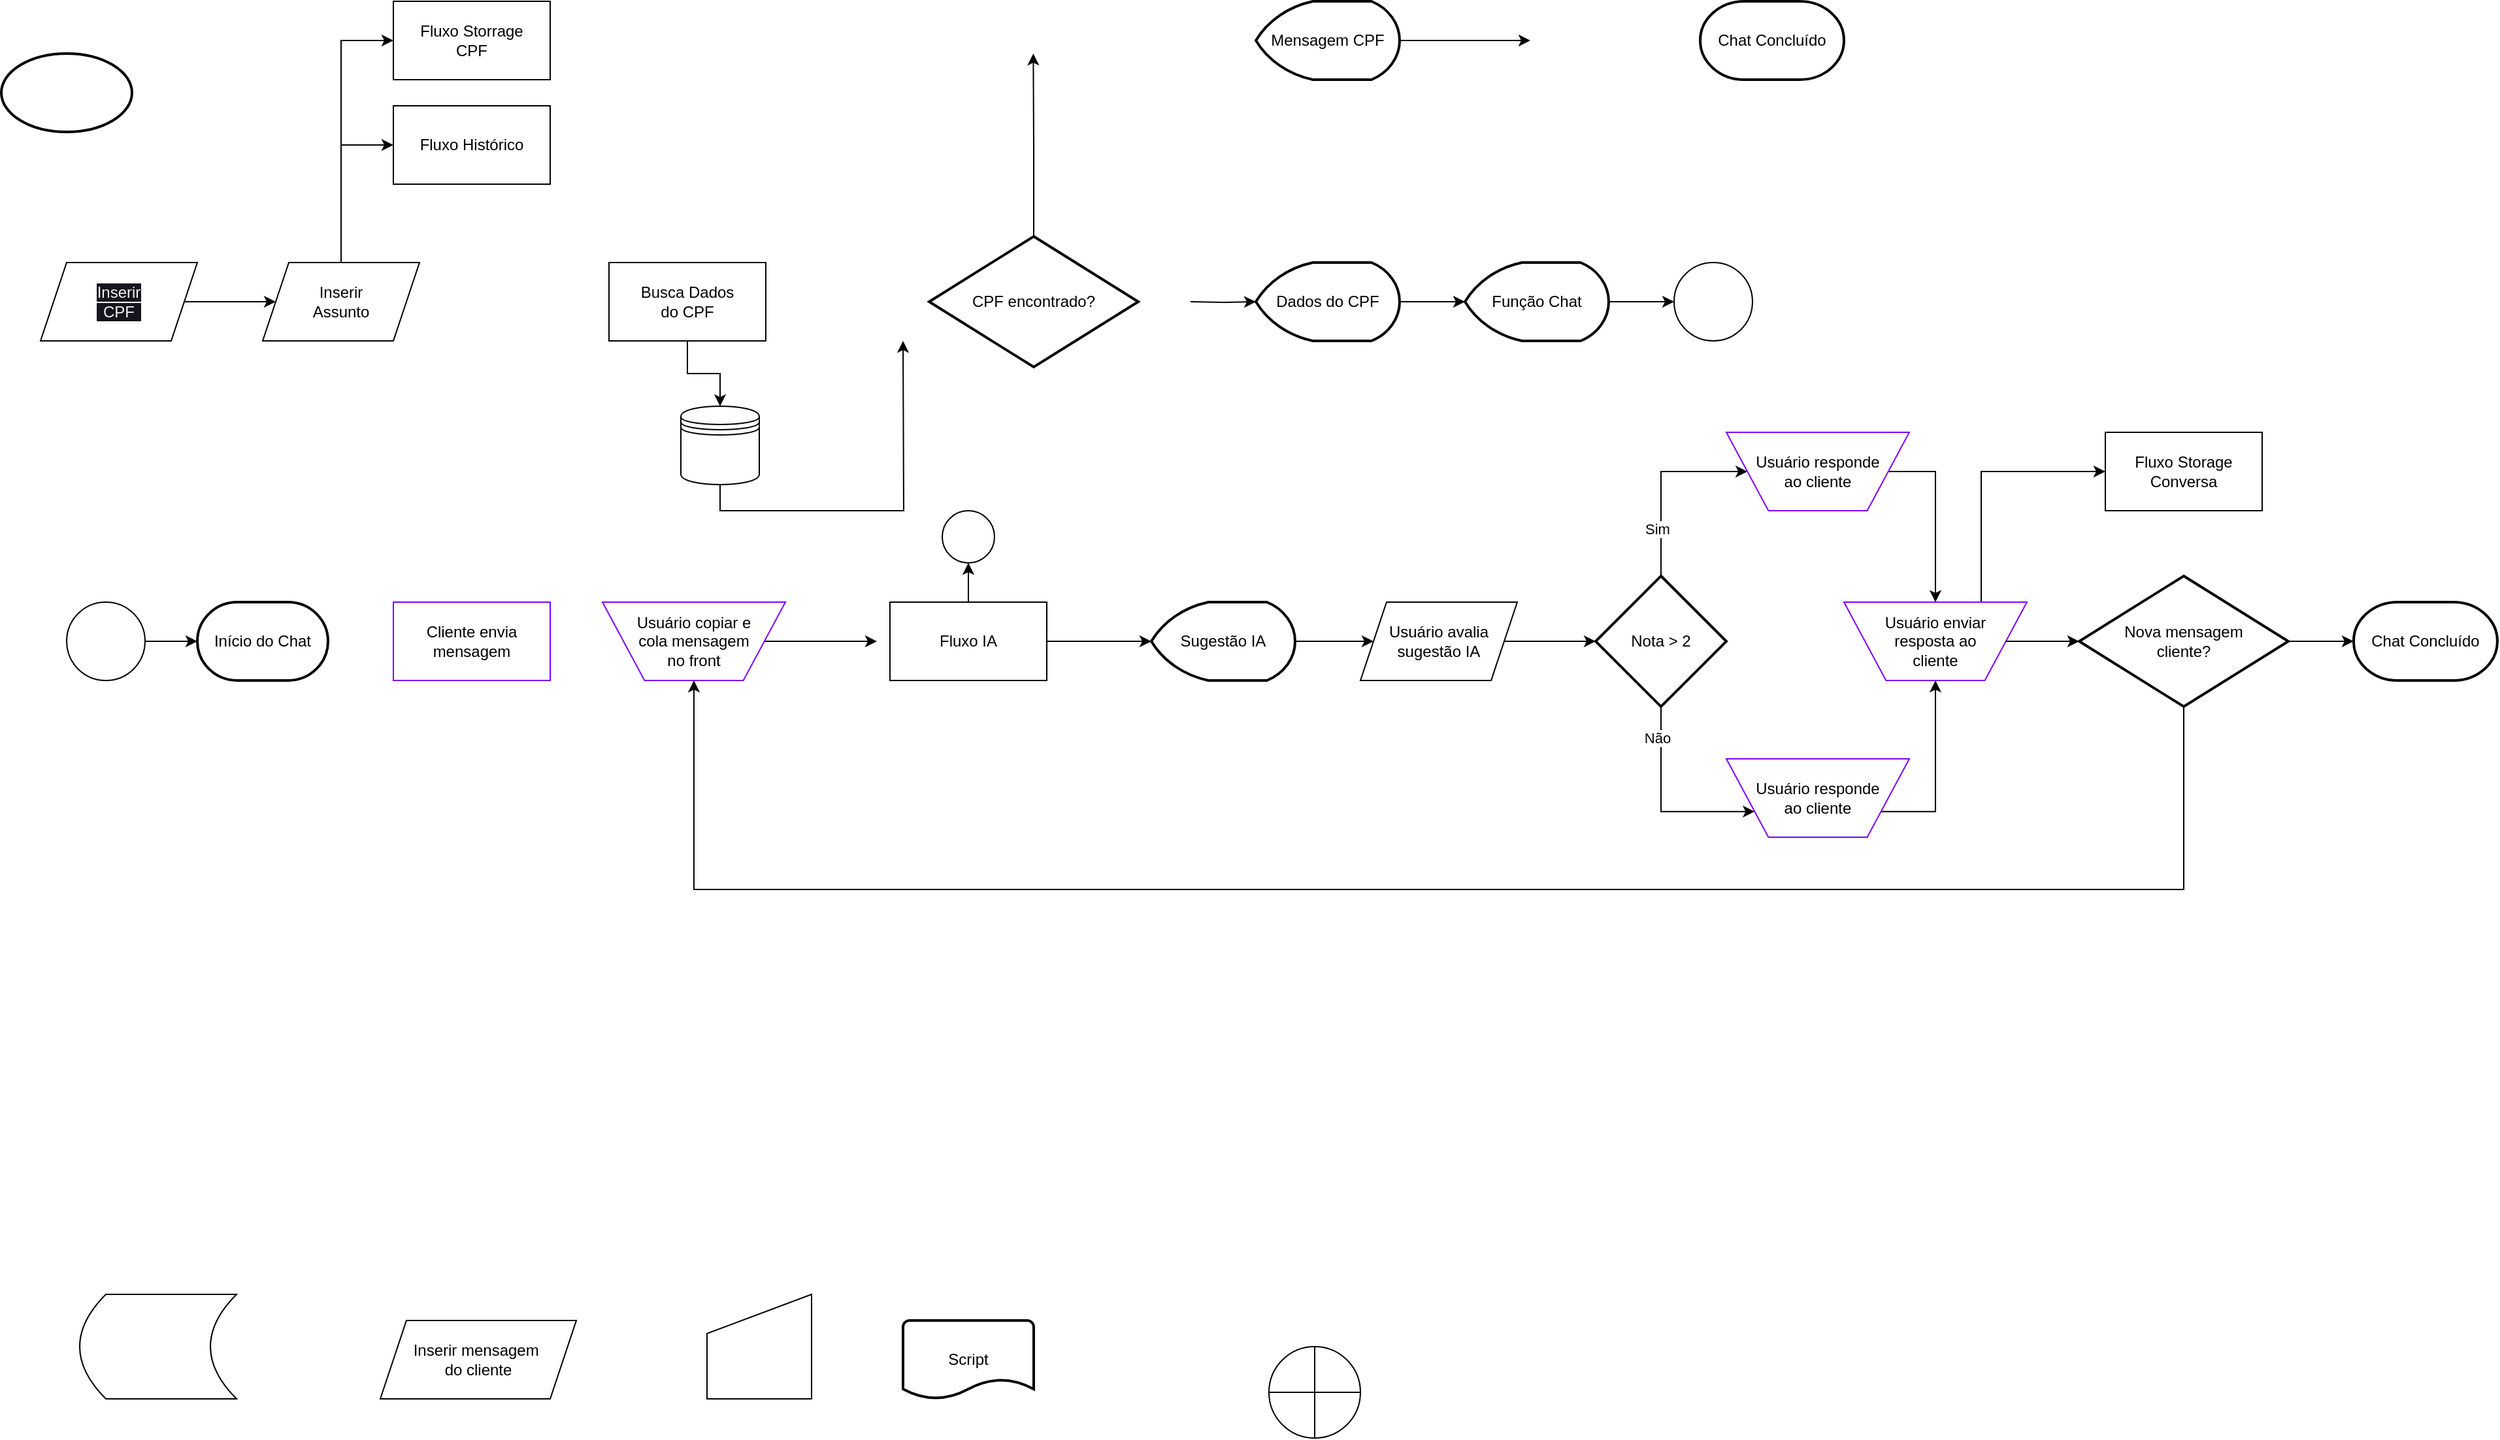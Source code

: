 <mxfile version="24.4.7" type="device">
  <diagram name="Página-1" id="hP-HWt-53DsCGd-eT1zN">
    <mxGraphModel dx="1843" dy="1287" grid="1" gridSize="10" guides="1" tooltips="1" connect="1" arrows="1" fold="1" page="0" pageScale="1" pageWidth="827" pageHeight="1169" background="none" math="0" shadow="0">
      <root>
        <mxCell id="0" />
        <mxCell id="1" parent="0" />
        <mxCell id="uwZ9oKlWWnI710V72WXJ-30" style="edgeStyle=orthogonalEdgeStyle;rounded=0;orthogonalLoop=1;jettySize=auto;html=1;exitX=1;exitY=0.5;exitDx=0;exitDy=0;" parent="1" target="uwZ9oKlWWnI710V72WXJ-29" edge="1">
          <mxGeometry relative="1" as="geometry">
            <mxPoint x="920" y="130" as="sourcePoint" />
          </mxGeometry>
        </mxCell>
        <mxCell id="uwZ9oKlWWnI710V72WXJ-79" style="edgeStyle=orthogonalEdgeStyle;rounded=0;orthogonalLoop=1;jettySize=auto;html=1;exitX=0.5;exitY=1;exitDx=0;exitDy=0;entryX=0.5;entryY=0;entryDx=0;entryDy=0;" parent="1" source="uwZ9oKlWWnI710V72WXJ-3" target="uwZ9oKlWWnI710V72WXJ-7" edge="1">
          <mxGeometry relative="1" as="geometry" />
        </mxCell>
        <mxCell id="uwZ9oKlWWnI710V72WXJ-3" value="Busca Dados &lt;br&gt;do CPF" style="rounded=0;whiteSpace=wrap;html=1;" parent="1" vertex="1">
          <mxGeometry x="475" y="100" width="120" height="60" as="geometry" />
        </mxCell>
        <mxCell id="uwZ9oKlWWnI710V72WXJ-80" style="edgeStyle=orthogonalEdgeStyle;rounded=0;orthogonalLoop=1;jettySize=auto;html=1;exitX=0.5;exitY=1;exitDx=0;exitDy=0;" parent="1" source="uwZ9oKlWWnI710V72WXJ-7" edge="1">
          <mxGeometry relative="1" as="geometry">
            <mxPoint x="700" y="160" as="targetPoint" />
          </mxGeometry>
        </mxCell>
        <mxCell id="uwZ9oKlWWnI710V72WXJ-7" value="" style="shape=datastore;whiteSpace=wrap;html=1;" parent="1" vertex="1">
          <mxGeometry x="530" y="210" width="60" height="60" as="geometry" />
        </mxCell>
        <mxCell id="uwZ9oKlWWnI710V72WXJ-13" value="Cliente envia mensagem" style="rounded=0;whiteSpace=wrap;html=1;strokeColor=#7F00FF;" parent="1" vertex="1">
          <mxGeometry x="310" y="360" width="120" height="60" as="geometry" />
        </mxCell>
        <mxCell id="uwZ9oKlWWnI710V72WXJ-20" style="edgeStyle=orthogonalEdgeStyle;rounded=0;orthogonalLoop=1;jettySize=auto;html=1;exitX=1;exitY=0.5;exitDx=0;exitDy=0;entryX=0;entryY=0.5;entryDx=0;entryDy=0;" parent="1" source="uwZ9oKlWWnI710V72WXJ-16" target="uwZ9oKlWWnI710V72WXJ-17" edge="1">
          <mxGeometry relative="1" as="geometry" />
        </mxCell>
        <mxCell id="uwZ9oKlWWnI710V72WXJ-16" value="&lt;span style=&quot;color: rgb(240, 240, 240); font-family: Helvetica; font-size: 12px; font-style: normal; font-variant-ligatures: normal; font-variant-caps: normal; font-weight: 400; letter-spacing: normal; orphans: 2; text-align: center; text-indent: 0px; text-transform: none; widows: 2; word-spacing: 0px; -webkit-text-stroke-width: 0px; white-space: normal; background-color: rgb(24, 20, 29); text-decoration-thickness: initial; text-decoration-style: initial; text-decoration-color: initial; display: inline !important; float: none;&quot;&gt;Inserir&lt;/span&gt;&lt;div style=&quot;forced-color-adjust: none; border-color: rgb(0, 0, 0); color: rgb(240, 240, 240); font-family: Helvetica; font-size: 12px; font-style: normal; font-variant-ligatures: normal; font-variant-caps: normal; font-weight: 400; letter-spacing: normal; orphans: 2; text-align: center; text-indent: 0px; text-transform: none; widows: 2; word-spacing: 0px; -webkit-text-stroke-width: 0px; white-space: normal; background-color: rgb(24, 20, 29); text-decoration-thickness: initial; text-decoration-style: initial; text-decoration-color: initial;&quot;&gt;CPF&lt;/div&gt;" style="shape=parallelogram;perimeter=parallelogramPerimeter;whiteSpace=wrap;html=1;fixedSize=1;" parent="1" vertex="1">
          <mxGeometry x="40" y="100" width="120" height="60" as="geometry" />
        </mxCell>
        <mxCell id="uwZ9oKlWWnI710V72WXJ-21" style="edgeStyle=orthogonalEdgeStyle;rounded=0;orthogonalLoop=1;jettySize=auto;html=1;exitX=0.5;exitY=0;exitDx=0;exitDy=0;entryX=0;entryY=0.5;entryDx=0;entryDy=0;" parent="1" source="uwZ9oKlWWnI710V72WXJ-17" target="uwZ9oKlWWnI710V72WXJ-75" edge="1">
          <mxGeometry relative="1" as="geometry">
            <mxPoint x="340" y="-50" as="targetPoint" />
          </mxGeometry>
        </mxCell>
        <mxCell id="uwZ9oKlWWnI710V72WXJ-77" style="edgeStyle=orthogonalEdgeStyle;rounded=0;orthogonalLoop=1;jettySize=auto;html=1;exitX=0.5;exitY=0;exitDx=0;exitDy=0;entryX=0;entryY=0.5;entryDx=0;entryDy=0;" parent="1" source="uwZ9oKlWWnI710V72WXJ-17" target="uwZ9oKlWWnI710V72WXJ-76" edge="1">
          <mxGeometry relative="1" as="geometry" />
        </mxCell>
        <mxCell id="uwZ9oKlWWnI710V72WXJ-17" value="Inserir&lt;div&gt;Assunto&lt;/div&gt;" style="shape=parallelogram;perimeter=parallelogramPerimeter;whiteSpace=wrap;html=1;fixedSize=1;" parent="1" vertex="1">
          <mxGeometry x="210" y="100" width="120" height="60" as="geometry" />
        </mxCell>
        <mxCell id="uwZ9oKlWWnI710V72WXJ-22" value="Início do Chat" style="strokeWidth=2;html=1;shape=mxgraph.flowchart.terminator;whiteSpace=wrap;" parent="1" vertex="1">
          <mxGeometry x="160" y="360" width="100" height="60" as="geometry" />
        </mxCell>
        <mxCell id="uwZ9oKlWWnI710V72WXJ-23" value="" style="verticalLabelPosition=bottom;verticalAlign=top;html=1;shape=mxgraph.flowchart.on-page_reference;" parent="1" vertex="1">
          <mxGeometry x="60" y="360" width="60" height="60" as="geometry" />
        </mxCell>
        <mxCell id="uwZ9oKlWWnI710V72WXJ-24" style="edgeStyle=orthogonalEdgeStyle;rounded=0;orthogonalLoop=1;jettySize=auto;html=1;exitX=1;exitY=0.5;exitDx=0;exitDy=0;exitPerimeter=0;entryX=0;entryY=0.5;entryDx=0;entryDy=0;entryPerimeter=0;" parent="1" source="uwZ9oKlWWnI710V72WXJ-23" target="uwZ9oKlWWnI710V72WXJ-22" edge="1">
          <mxGeometry relative="1" as="geometry" />
        </mxCell>
        <mxCell id="uwZ9oKlWWnI710V72WXJ-25" value="" style="verticalLabelPosition=bottom;verticalAlign=top;html=1;shape=mxgraph.flowchart.on-page_reference;" parent="1" vertex="1">
          <mxGeometry x="1290" y="100" width="60" height="60" as="geometry" />
        </mxCell>
        <mxCell id="uwZ9oKlWWnI710V72WXJ-26" style="edgeStyle=orthogonalEdgeStyle;rounded=0;orthogonalLoop=1;jettySize=auto;html=1;entryX=0;entryY=0.5;entryDx=0;entryDy=0;entryPerimeter=0;exitX=1;exitY=0.5;exitDx=0;exitDy=0;exitPerimeter=0;" parent="1" source="uwZ9oKlWWnI710V72WXJ-27" target="uwZ9oKlWWnI710V72WXJ-25" edge="1">
          <mxGeometry relative="1" as="geometry">
            <mxPoint x="1310" y="120" as="sourcePoint" />
          </mxGeometry>
        </mxCell>
        <mxCell id="uwZ9oKlWWnI710V72WXJ-27" value="Função&amp;nbsp;&lt;span style=&quot;background-color: initial;&quot;&gt;Chat&lt;/span&gt;" style="strokeWidth=2;html=1;shape=mxgraph.flowchart.display;whiteSpace=wrap;align=center;" parent="1" vertex="1">
          <mxGeometry x="1130" y="100" width="110" height="60" as="geometry" />
        </mxCell>
        <mxCell id="uwZ9oKlWWnI710V72WXJ-29" value="Dados do CPF" style="strokeWidth=2;html=1;shape=mxgraph.flowchart.display;whiteSpace=wrap;align=center;" parent="1" vertex="1">
          <mxGeometry x="970" y="100" width="110" height="60" as="geometry" />
        </mxCell>
        <mxCell id="uwZ9oKlWWnI710V72WXJ-31" style="edgeStyle=orthogonalEdgeStyle;rounded=0;orthogonalLoop=1;jettySize=auto;html=1;exitX=1;exitY=0.5;exitDx=0;exitDy=0;exitPerimeter=0;entryX=0;entryY=0.5;entryDx=0;entryDy=0;entryPerimeter=0;" parent="1" source="uwZ9oKlWWnI710V72WXJ-29" target="uwZ9oKlWWnI710V72WXJ-27" edge="1">
          <mxGeometry relative="1" as="geometry" />
        </mxCell>
        <mxCell id="uwZ9oKlWWnI710V72WXJ-41" style="edgeStyle=orthogonalEdgeStyle;rounded=0;orthogonalLoop=1;jettySize=auto;html=1;exitX=1;exitY=0.5;exitDx=0;exitDy=0;" parent="1" source="uwZ9oKlWWnI710V72WXJ-33" edge="1">
          <mxGeometry relative="1" as="geometry">
            <mxPoint x="680" y="390" as="targetPoint" />
          </mxGeometry>
        </mxCell>
        <mxCell id="uwZ9oKlWWnI710V72WXJ-33" value="Usuário copiar e &lt;br&gt;cola mensagem &lt;br&gt;no front" style="verticalLabelPosition=middle;verticalAlign=middle;html=1;shape=trapezoid;perimeter=trapezoidPerimeter;whiteSpace=wrap;size=0.23;arcSize=10;flipV=1;labelPosition=center;align=center;strokeColor=#7F00FF;" parent="1" vertex="1">
          <mxGeometry x="470" y="360" width="140" height="60" as="geometry" />
        </mxCell>
        <mxCell id="uwZ9oKlWWnI710V72WXJ-54" style="edgeStyle=orthogonalEdgeStyle;rounded=0;orthogonalLoop=1;jettySize=auto;html=1;exitX=0.5;exitY=0;exitDx=0;exitDy=0;exitPerimeter=0;entryX=0;entryY=0.5;entryDx=0;entryDy=0;" parent="1" source="uwZ9oKlWWnI710V72WXJ-34" target="uwZ9oKlWWnI710V72WXJ-50" edge="1">
          <mxGeometry relative="1" as="geometry">
            <mxPoint x="1270" y="170" as="targetPoint" />
            <Array as="points">
              <mxPoint x="1280" y="260" />
            </Array>
          </mxGeometry>
        </mxCell>
        <mxCell id="uwZ9oKlWWnI710V72WXJ-61" value="Sim" style="edgeLabel;html=1;align=center;verticalAlign=middle;resizable=0;points=[];" parent="uwZ9oKlWWnI710V72WXJ-54" vertex="1" connectable="0">
          <mxGeometry x="-0.51" y="3" relative="1" as="geometry">
            <mxPoint as="offset" />
          </mxGeometry>
        </mxCell>
        <mxCell id="uwZ9oKlWWnI710V72WXJ-58" style="edgeStyle=orthogonalEdgeStyle;rounded=0;orthogonalLoop=1;jettySize=auto;html=1;exitX=0.5;exitY=1;exitDx=0;exitDy=0;exitPerimeter=0;entryX=0;entryY=0.75;entryDx=0;entryDy=0;" parent="1" source="uwZ9oKlWWnI710V72WXJ-34" target="uwZ9oKlWWnI710V72WXJ-57" edge="1">
          <mxGeometry relative="1" as="geometry">
            <Array as="points">
              <mxPoint x="1280" y="520" />
            </Array>
          </mxGeometry>
        </mxCell>
        <mxCell id="uwZ9oKlWWnI710V72WXJ-60" value="Não" style="edgeLabel;html=1;align=center;verticalAlign=middle;resizable=0;points=[];" parent="uwZ9oKlWWnI710V72WXJ-58" vertex="1" connectable="0">
          <mxGeometry x="-0.682" y="-3" relative="1" as="geometry">
            <mxPoint as="offset" />
          </mxGeometry>
        </mxCell>
        <mxCell id="uwZ9oKlWWnI710V72WXJ-34" value="Nota &amp;gt; 2" style="strokeWidth=2;html=1;shape=mxgraph.flowchart.decision;whiteSpace=wrap;" parent="1" vertex="1">
          <mxGeometry x="1230" y="340" width="100" height="100" as="geometry" />
        </mxCell>
        <mxCell id="uwZ9oKlWWnI710V72WXJ-35" value="" style="verticalLabelPosition=bottom;verticalAlign=top;html=1;shape=mxgraph.flowchart.summing_function;" parent="1" vertex="1">
          <mxGeometry x="980" y="930" width="70" height="70" as="geometry" />
        </mxCell>
        <mxCell id="uwZ9oKlWWnI710V72WXJ-36" value="" style="strokeWidth=2;html=1;shape=mxgraph.flowchart.start_1;whiteSpace=wrap;" parent="1" vertex="1">
          <mxGeometry x="10" y="-60" width="100" height="60" as="geometry" />
        </mxCell>
        <mxCell id="uwZ9oKlWWnI710V72WXJ-37" value="Script" style="strokeWidth=2;html=1;shape=mxgraph.flowchart.document2;whiteSpace=wrap;size=0.25;" parent="1" vertex="1">
          <mxGeometry x="700" y="910" width="100" height="60" as="geometry" />
        </mxCell>
        <mxCell id="uwZ9oKlWWnI710V72WXJ-38" value="Inserir mensagem&amp;nbsp;&lt;div&gt;do cliente&lt;/div&gt;" style="shape=parallelogram;perimeter=parallelogramPerimeter;whiteSpace=wrap;html=1;fixedSize=1;" parent="1" vertex="1">
          <mxGeometry x="300" y="910" width="150" height="60" as="geometry" />
        </mxCell>
        <mxCell id="uwZ9oKlWWnI710V72WXJ-39" value="" style="shape=dataStorage;whiteSpace=wrap;html=1;fixedSize=1;" parent="1" vertex="1">
          <mxGeometry x="70" y="890" width="120" height="80" as="geometry" />
        </mxCell>
        <mxCell id="uwZ9oKlWWnI710V72WXJ-40" value="" style="shape=manualInput;whiteSpace=wrap;html=1;" parent="1" vertex="1">
          <mxGeometry x="550" y="890" width="80" height="80" as="geometry" />
        </mxCell>
        <mxCell id="uwZ9oKlWWnI710V72WXJ-42" value="Fluxo IA" style="rounded=0;whiteSpace=wrap;html=1;" parent="1" vertex="1">
          <mxGeometry x="690" y="360" width="120" height="60" as="geometry" />
        </mxCell>
        <mxCell id="uwZ9oKlWWnI710V72WXJ-86" style="edgeStyle=orthogonalEdgeStyle;rounded=0;orthogonalLoop=1;jettySize=auto;html=1;exitX=1;exitY=0.5;exitDx=0;exitDy=0;exitPerimeter=0;entryX=0;entryY=0.5;entryDx=0;entryDy=0;" parent="1" source="uwZ9oKlWWnI710V72WXJ-43" target="uwZ9oKlWWnI710V72WXJ-44" edge="1">
          <mxGeometry relative="1" as="geometry" />
        </mxCell>
        <mxCell id="uwZ9oKlWWnI710V72WXJ-43" value="Sugestão IA" style="strokeWidth=2;html=1;shape=mxgraph.flowchart.display;whiteSpace=wrap;align=center;" parent="1" vertex="1">
          <mxGeometry x="890" y="360" width="110" height="60" as="geometry" />
        </mxCell>
        <mxCell id="uwZ9oKlWWnI710V72WXJ-44" value="Usuário avalia&lt;br&gt;sugestão IA" style="shape=parallelogram;perimeter=parallelogramPerimeter;whiteSpace=wrap;html=1;fixedSize=1;" parent="1" vertex="1">
          <mxGeometry x="1050" y="360" width="120" height="60" as="geometry" />
        </mxCell>
        <mxCell id="uwZ9oKlWWnI710V72WXJ-65" style="edgeStyle=orthogonalEdgeStyle;rounded=0;orthogonalLoop=1;jettySize=auto;html=1;exitX=0.75;exitY=0;exitDx=0;exitDy=0;entryX=0;entryY=0.5;entryDx=0;entryDy=0;" parent="1" source="uwZ9oKlWWnI710V72WXJ-45" target="uwZ9oKlWWnI710V72WXJ-66" edge="1">
          <mxGeometry relative="1" as="geometry">
            <mxPoint x="1610" y="390.429" as="targetPoint" />
          </mxGeometry>
        </mxCell>
        <mxCell id="uwZ9oKlWWnI710V72WXJ-45" value="Usuário enviar &lt;br&gt;resposta ao&lt;br&gt;cliente" style="verticalLabelPosition=middle;verticalAlign=middle;html=1;shape=trapezoid;perimeter=trapezoidPerimeter;whiteSpace=wrap;size=0.23;arcSize=10;flipV=1;labelPosition=center;align=center;strokeColor=#7F00FF;" parent="1" vertex="1">
          <mxGeometry x="1420" y="360" width="140" height="60" as="geometry" />
        </mxCell>
        <mxCell id="uwZ9oKlWWnI710V72WXJ-46" value="Chat Concluído" style="strokeWidth=2;html=1;shape=mxgraph.flowchart.terminator;whiteSpace=wrap;" parent="1" vertex="1">
          <mxGeometry x="1810" y="360" width="110" height="60" as="geometry" />
        </mxCell>
        <mxCell id="uwZ9oKlWWnI710V72WXJ-48" value="" style="verticalLabelPosition=bottom;verticalAlign=top;html=1;shape=mxgraph.flowchart.on-page_reference;" parent="1" vertex="1">
          <mxGeometry x="730" y="290" width="40" height="40" as="geometry" />
        </mxCell>
        <mxCell id="uwZ9oKlWWnI710V72WXJ-49" style="edgeStyle=orthogonalEdgeStyle;rounded=0;orthogonalLoop=1;jettySize=auto;html=1;exitX=1;exitY=0.5;exitDx=0;exitDy=0;entryX=0;entryY=0.5;entryDx=0;entryDy=0;entryPerimeter=0;" parent="1" source="uwZ9oKlWWnI710V72WXJ-42" target="uwZ9oKlWWnI710V72WXJ-43" edge="1">
          <mxGeometry relative="1" as="geometry" />
        </mxCell>
        <mxCell id="uwZ9oKlWWnI710V72WXJ-69" style="edgeStyle=orthogonalEdgeStyle;rounded=0;orthogonalLoop=1;jettySize=auto;html=1;exitX=1;exitY=0.5;exitDx=0;exitDy=0;entryX=0.5;entryY=0;entryDx=0;entryDy=0;" parent="1" source="uwZ9oKlWWnI710V72WXJ-50" target="uwZ9oKlWWnI710V72WXJ-45" edge="1">
          <mxGeometry relative="1" as="geometry">
            <Array as="points">
              <mxPoint x="1490" y="260" />
            </Array>
          </mxGeometry>
        </mxCell>
        <mxCell id="uwZ9oKlWWnI710V72WXJ-50" value="Usuário responde&lt;br&gt;ao cliente" style="verticalLabelPosition=middle;verticalAlign=middle;html=1;shape=trapezoid;perimeter=trapezoidPerimeter;whiteSpace=wrap;size=0.23;arcSize=10;flipV=1;labelPosition=center;align=center;strokeColor=#7F00FF;" parent="1" vertex="1">
          <mxGeometry x="1330" y="230" width="140" height="60" as="geometry" />
        </mxCell>
        <mxCell id="uwZ9oKlWWnI710V72WXJ-59" style="edgeStyle=orthogonalEdgeStyle;rounded=0;orthogonalLoop=1;jettySize=auto;html=1;entryX=0.5;entryY=1;entryDx=0;entryDy=0;exitX=1;exitY=0.75;exitDx=0;exitDy=0;" parent="1" source="uwZ9oKlWWnI710V72WXJ-57" target="uwZ9oKlWWnI710V72WXJ-45" edge="1">
          <mxGeometry relative="1" as="geometry">
            <mxPoint x="1540" y="640" as="sourcePoint" />
            <Array as="points">
              <mxPoint x="1490" y="520" />
            </Array>
          </mxGeometry>
        </mxCell>
        <mxCell id="uwZ9oKlWWnI710V72WXJ-57" value="Usuário responde&lt;br&gt;ao cliente" style="verticalLabelPosition=middle;verticalAlign=middle;html=1;shape=trapezoid;perimeter=trapezoidPerimeter;whiteSpace=wrap;size=0.23;arcSize=10;flipV=1;labelPosition=center;align=center;strokeColor=#7F00FF;" parent="1" vertex="1">
          <mxGeometry x="1330" y="480" width="140" height="60" as="geometry" />
        </mxCell>
        <mxCell id="uwZ9oKlWWnI710V72WXJ-62" style="edgeStyle=orthogonalEdgeStyle;rounded=0;orthogonalLoop=1;jettySize=auto;html=1;exitX=1;exitY=0.5;exitDx=0;exitDy=0;entryX=0;entryY=0.5;entryDx=0;entryDy=0;entryPerimeter=0;" parent="1" source="uwZ9oKlWWnI710V72WXJ-44" target="uwZ9oKlWWnI710V72WXJ-34" edge="1">
          <mxGeometry relative="1" as="geometry" />
        </mxCell>
        <mxCell id="uwZ9oKlWWnI710V72WXJ-64" style="edgeStyle=orthogonalEdgeStyle;rounded=0;orthogonalLoop=1;jettySize=auto;html=1;exitX=0.5;exitY=0;exitDx=0;exitDy=0;entryX=0.5;entryY=1;entryDx=0;entryDy=0;entryPerimeter=0;" parent="1" source="uwZ9oKlWWnI710V72WXJ-42" target="uwZ9oKlWWnI710V72WXJ-48" edge="1">
          <mxGeometry relative="1" as="geometry" />
        </mxCell>
        <mxCell id="uwZ9oKlWWnI710V72WXJ-66" value="Fluxo Storage&lt;br&gt;Conversa" style="rounded=0;whiteSpace=wrap;html=1;" parent="1" vertex="1">
          <mxGeometry x="1620" y="230" width="120" height="60" as="geometry" />
        </mxCell>
        <mxCell id="uwZ9oKlWWnI710V72WXJ-72" style="edgeStyle=orthogonalEdgeStyle;rounded=0;orthogonalLoop=1;jettySize=auto;html=1;exitX=0.5;exitY=1;exitDx=0;exitDy=0;exitPerimeter=0;entryX=0.5;entryY=1;entryDx=0;entryDy=0;" parent="1" source="uwZ9oKlWWnI710V72WXJ-71" target="uwZ9oKlWWnI710V72WXJ-33" edge="1">
          <mxGeometry relative="1" as="geometry">
            <Array as="points">
              <mxPoint x="1680" y="580" />
              <mxPoint x="540" y="580" />
            </Array>
          </mxGeometry>
        </mxCell>
        <mxCell id="uwZ9oKlWWnI710V72WXJ-71" value="Nova mensagem &lt;br&gt;cliente?" style="strokeWidth=2;html=1;shape=mxgraph.flowchart.decision;whiteSpace=wrap;" parent="1" vertex="1">
          <mxGeometry x="1600" y="340" width="160" height="100" as="geometry" />
        </mxCell>
        <mxCell id="uwZ9oKlWWnI710V72WXJ-73" style="edgeStyle=orthogonalEdgeStyle;rounded=0;orthogonalLoop=1;jettySize=auto;html=1;exitX=1;exitY=0.5;exitDx=0;exitDy=0;entryX=0;entryY=0.5;entryDx=0;entryDy=0;entryPerimeter=0;" parent="1" source="uwZ9oKlWWnI710V72WXJ-45" target="uwZ9oKlWWnI710V72WXJ-71" edge="1">
          <mxGeometry relative="1" as="geometry" />
        </mxCell>
        <mxCell id="uwZ9oKlWWnI710V72WXJ-74" style="edgeStyle=orthogonalEdgeStyle;rounded=0;orthogonalLoop=1;jettySize=auto;html=1;exitX=1;exitY=0.5;exitDx=0;exitDy=0;exitPerimeter=0;entryX=0;entryY=0.5;entryDx=0;entryDy=0;entryPerimeter=0;" parent="1" source="uwZ9oKlWWnI710V72WXJ-71" target="uwZ9oKlWWnI710V72WXJ-46" edge="1">
          <mxGeometry relative="1" as="geometry" />
        </mxCell>
        <mxCell id="uwZ9oKlWWnI710V72WXJ-75" value="Fluxo Storrage&lt;br&gt;CPF" style="rounded=0;whiteSpace=wrap;html=1;" parent="1" vertex="1">
          <mxGeometry x="310" y="-100" width="120" height="60" as="geometry" />
        </mxCell>
        <mxCell id="uwZ9oKlWWnI710V72WXJ-76" value="Fluxo Histórico" style="rounded=0;whiteSpace=wrap;html=1;" parent="1" vertex="1">
          <mxGeometry x="310" y="-20" width="120" height="60" as="geometry" />
        </mxCell>
        <mxCell id="uwZ9oKlWWnI710V72WXJ-82" style="edgeStyle=orthogonalEdgeStyle;rounded=0;orthogonalLoop=1;jettySize=auto;html=1;exitX=0.5;exitY=0;exitDx=0;exitDy=0;exitPerimeter=0;" parent="1" source="uwZ9oKlWWnI710V72WXJ-81" edge="1">
          <mxGeometry relative="1" as="geometry">
            <mxPoint x="799.667" y="-60" as="targetPoint" />
          </mxGeometry>
        </mxCell>
        <mxCell id="uwZ9oKlWWnI710V72WXJ-81" value="CPF encontrado?" style="strokeWidth=2;html=1;shape=mxgraph.flowchart.decision;whiteSpace=wrap;" parent="1" vertex="1">
          <mxGeometry x="720" y="80" width="160" height="100" as="geometry" />
        </mxCell>
        <mxCell id="uwZ9oKlWWnI710V72WXJ-84" style="edgeStyle=orthogonalEdgeStyle;rounded=0;orthogonalLoop=1;jettySize=auto;html=1;exitX=1;exitY=0.5;exitDx=0;exitDy=0;exitPerimeter=0;" parent="1" source="uwZ9oKlWWnI710V72WXJ-83" edge="1">
          <mxGeometry relative="1" as="geometry">
            <mxPoint x="1180" y="-70" as="targetPoint" />
          </mxGeometry>
        </mxCell>
        <mxCell id="uwZ9oKlWWnI710V72WXJ-83" value="Mensagem CPF" style="strokeWidth=2;html=1;shape=mxgraph.flowchart.display;whiteSpace=wrap;align=center;" parent="1" vertex="1">
          <mxGeometry x="970" y="-100" width="110" height="60" as="geometry" />
        </mxCell>
        <mxCell id="uwZ9oKlWWnI710V72WXJ-85" value="Chat Concluído" style="strokeWidth=2;html=1;shape=mxgraph.flowchart.terminator;whiteSpace=wrap;" parent="1" vertex="1">
          <mxGeometry x="1310" y="-100" width="110" height="60" as="geometry" />
        </mxCell>
      </root>
    </mxGraphModel>
  </diagram>
</mxfile>
